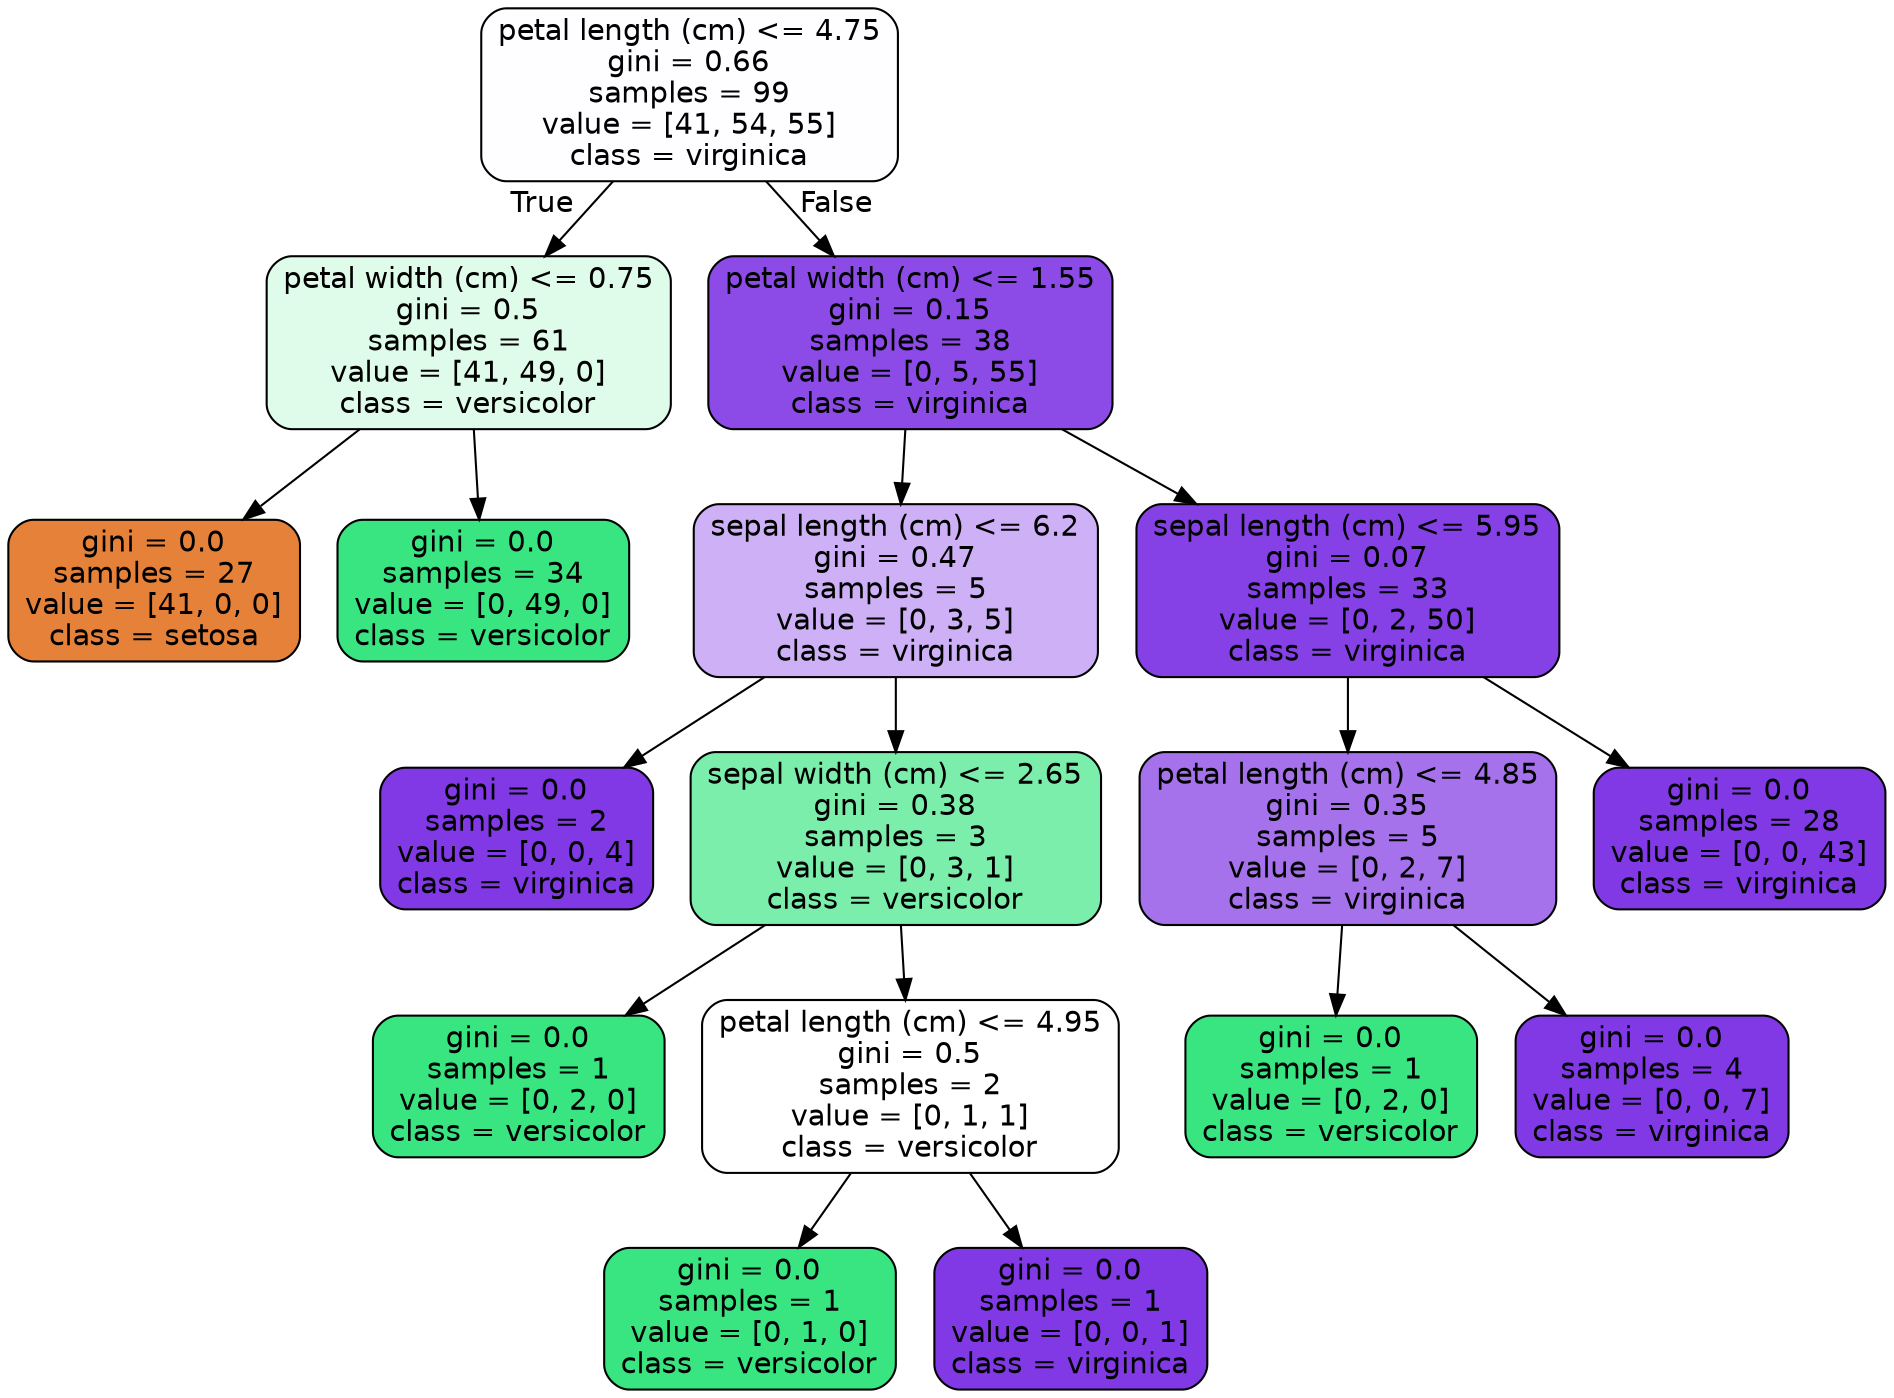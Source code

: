 digraph Tree {
node [shape=box, style="filled, rounded", color="black", fontname="helvetica"] ;
edge [fontname="helvetica"] ;
0 [label="petal length (cm) <= 4.75\ngini = 0.66\nsamples = 99\nvalue = [41, 54, 55]\nclass = virginica", fillcolor="#fefdff"] ;
1 [label="petal width (cm) <= 0.75\ngini = 0.5\nsamples = 61\nvalue = [41, 49, 0]\nclass = versicolor", fillcolor="#dffbea"] ;
0 -> 1 [labeldistance=2.5, labelangle=45, headlabel="True"] ;
2 [label="gini = 0.0\nsamples = 27\nvalue = [41, 0, 0]\nclass = setosa", fillcolor="#e58139"] ;
1 -> 2 ;
3 [label="gini = 0.0\nsamples = 34\nvalue = [0, 49, 0]\nclass = versicolor", fillcolor="#39e581"] ;
1 -> 3 ;
4 [label="petal width (cm) <= 1.55\ngini = 0.15\nsamples = 38\nvalue = [0, 5, 55]\nclass = virginica", fillcolor="#8c4be7"] ;
0 -> 4 [labeldistance=2.5, labelangle=-45, headlabel="False"] ;
5 [label="sepal length (cm) <= 6.2\ngini = 0.47\nsamples = 5\nvalue = [0, 3, 5]\nclass = virginica", fillcolor="#cdb0f5"] ;
4 -> 5 ;
6 [label="gini = 0.0\nsamples = 2\nvalue = [0, 0, 4]\nclass = virginica", fillcolor="#8139e5"] ;
5 -> 6 ;
7 [label="sepal width (cm) <= 2.65\ngini = 0.38\nsamples = 3\nvalue = [0, 3, 1]\nclass = versicolor", fillcolor="#7beeab"] ;
5 -> 7 ;
8 [label="gini = 0.0\nsamples = 1\nvalue = [0, 2, 0]\nclass = versicolor", fillcolor="#39e581"] ;
7 -> 8 ;
9 [label="petal length (cm) <= 4.95\ngini = 0.5\nsamples = 2\nvalue = [0, 1, 1]\nclass = versicolor", fillcolor="#ffffff"] ;
7 -> 9 ;
10 [label="gini = 0.0\nsamples = 1\nvalue = [0, 1, 0]\nclass = versicolor", fillcolor="#39e581"] ;
9 -> 10 ;
11 [label="gini = 0.0\nsamples = 1\nvalue = [0, 0, 1]\nclass = virginica", fillcolor="#8139e5"] ;
9 -> 11 ;
12 [label="sepal length (cm) <= 5.95\ngini = 0.07\nsamples = 33\nvalue = [0, 2, 50]\nclass = virginica", fillcolor="#8641e6"] ;
4 -> 12 ;
13 [label="petal length (cm) <= 4.85\ngini = 0.35\nsamples = 5\nvalue = [0, 2, 7]\nclass = virginica", fillcolor="#a572ec"] ;
12 -> 13 ;
14 [label="gini = 0.0\nsamples = 1\nvalue = [0, 2, 0]\nclass = versicolor", fillcolor="#39e581"] ;
13 -> 14 ;
15 [label="gini = 0.0\nsamples = 4\nvalue = [0, 0, 7]\nclass = virginica", fillcolor="#8139e5"] ;
13 -> 15 ;
16 [label="gini = 0.0\nsamples = 28\nvalue = [0, 0, 43]\nclass = virginica", fillcolor="#8139e5"] ;
12 -> 16 ;
}